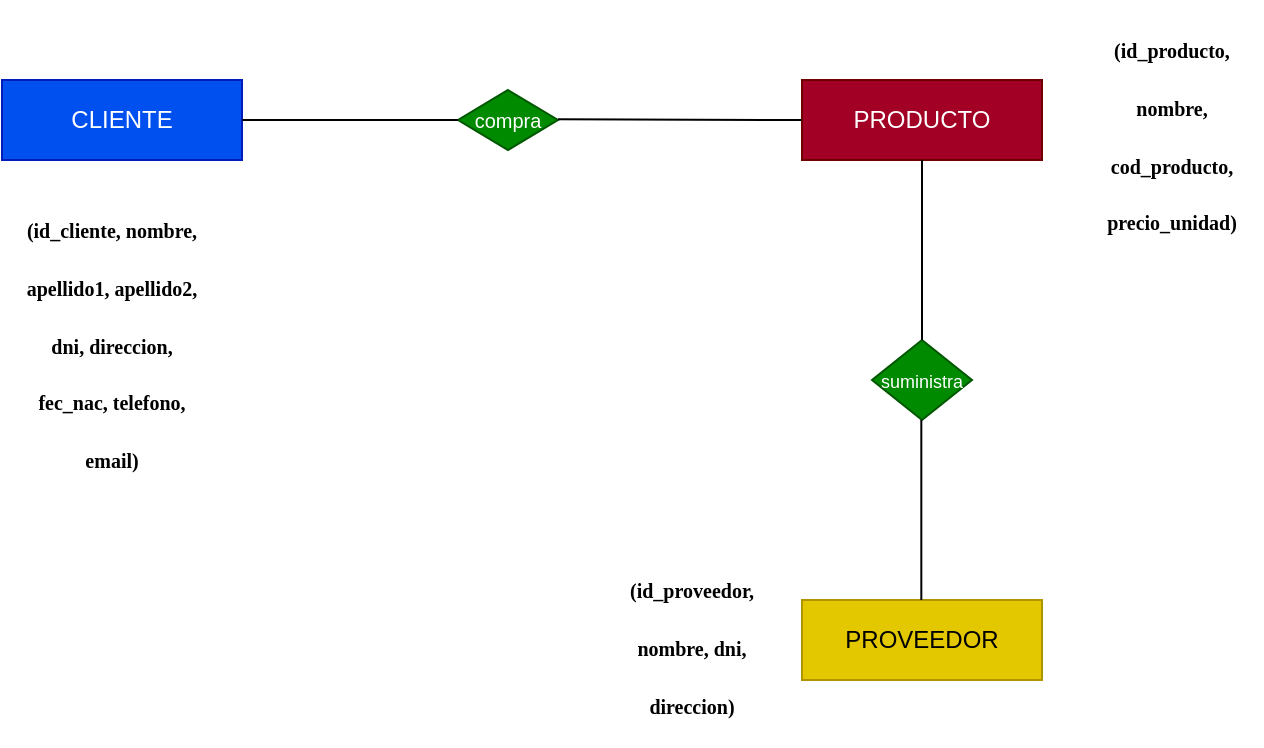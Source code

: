<mxfile version="25.0.3">
  <diagram id="C5RBs43oDa-KdzZeNtuy" name="Page-1">
    <mxGraphModel dx="868" dy="523" grid="1" gridSize="10" guides="1" tooltips="1" connect="1" arrows="1" fold="1" page="1" pageScale="1" pageWidth="827" pageHeight="1169" math="0" shadow="0">
      <root>
        <mxCell id="WIyWlLk6GJQsqaUBKTNV-0" />
        <mxCell id="WIyWlLk6GJQsqaUBKTNV-1" parent="WIyWlLk6GJQsqaUBKTNV-0" />
        <mxCell id="y8aNmmkMi7sOjjh3Quq4-0" value="CLIENTE" style="rounded=0;whiteSpace=wrap;html=1;fillColor=#0050ef;fontColor=#ffffff;strokeColor=#001DBC;" vertex="1" parent="WIyWlLk6GJQsqaUBKTNV-1">
          <mxGeometry x="160" y="160" width="120" height="40" as="geometry" />
        </mxCell>
        <mxCell id="y8aNmmkMi7sOjjh3Quq4-1" value="PRODUCTO" style="rounded=0;whiteSpace=wrap;html=1;fillColor=#a20025;fontColor=#ffffff;strokeColor=#6F0000;" vertex="1" parent="WIyWlLk6GJQsqaUBKTNV-1">
          <mxGeometry x="560" y="160" width="120" height="40" as="geometry" />
        </mxCell>
        <mxCell id="y8aNmmkMi7sOjjh3Quq4-2" value="PROVEEDOR" style="rounded=0;whiteSpace=wrap;html=1;fillColor=#e3c800;fontColor=#000000;strokeColor=#B09500;" vertex="1" parent="WIyWlLk6GJQsqaUBKTNV-1">
          <mxGeometry x="560" y="420" width="120" height="40" as="geometry" />
        </mxCell>
        <mxCell id="y8aNmmkMi7sOjjh3Quq4-3" value="&lt;font style=&quot;font-size: 10px;&quot;&gt;compra&lt;/font&gt;" style="rhombus;whiteSpace=wrap;html=1;fillColor=#008a00;fontColor=#ffffff;strokeColor=#005700;" vertex="1" parent="WIyWlLk6GJQsqaUBKTNV-1">
          <mxGeometry x="388" y="165" width="50" height="30" as="geometry" />
        </mxCell>
        <mxCell id="y8aNmmkMi7sOjjh3Quq4-4" value="&lt;font style=&quot;font-size: 9px;&quot;&gt;suministra&lt;/font&gt;" style="rhombus;whiteSpace=wrap;html=1;fillColor=#008a00;fontColor=#ffffff;strokeColor=#005700;" vertex="1" parent="WIyWlLk6GJQsqaUBKTNV-1">
          <mxGeometry x="595" y="290" width="50" height="40" as="geometry" />
        </mxCell>
        <mxCell id="y8aNmmkMi7sOjjh3Quq4-5" value="" style="endArrow=none;html=1;rounded=0;exitX=1;exitY=0.5;exitDx=0;exitDy=0;entryX=0;entryY=0.5;entryDx=0;entryDy=0;" edge="1" parent="WIyWlLk6GJQsqaUBKTNV-1" source="y8aNmmkMi7sOjjh3Quq4-0" target="y8aNmmkMi7sOjjh3Quq4-3">
          <mxGeometry width="50" height="50" relative="1" as="geometry">
            <mxPoint x="420" y="330" as="sourcePoint" />
            <mxPoint x="470" y="280" as="targetPoint" />
          </mxGeometry>
        </mxCell>
        <mxCell id="y8aNmmkMi7sOjjh3Quq4-6" value="" style="endArrow=none;html=1;rounded=0;exitX=1;exitY=0.5;exitDx=0;exitDy=0;entryX=0;entryY=0.5;entryDx=0;entryDy=0;" edge="1" parent="WIyWlLk6GJQsqaUBKTNV-1" target="y8aNmmkMi7sOjjh3Quq4-1">
          <mxGeometry width="50" height="50" relative="1" as="geometry">
            <mxPoint x="438" y="179.66" as="sourcePoint" />
            <mxPoint x="546" y="179.66" as="targetPoint" />
          </mxGeometry>
        </mxCell>
        <mxCell id="y8aNmmkMi7sOjjh3Quq4-8" value="" style="endArrow=none;html=1;rounded=0;exitX=0.5;exitY=0;exitDx=0;exitDy=0;entryX=0.5;entryY=1;entryDx=0;entryDy=0;" edge="1" parent="WIyWlLk6GJQsqaUBKTNV-1" source="y8aNmmkMi7sOjjh3Quq4-4" target="y8aNmmkMi7sOjjh3Quq4-1">
          <mxGeometry width="50" height="50" relative="1" as="geometry">
            <mxPoint x="540" y="230" as="sourcePoint" />
            <mxPoint x="662" y="230.34" as="targetPoint" />
          </mxGeometry>
        </mxCell>
        <mxCell id="y8aNmmkMi7sOjjh3Quq4-9" value="" style="endArrow=none;html=1;rounded=0;exitX=0.5;exitY=0;exitDx=0;exitDy=0;entryX=0.5;entryY=1;entryDx=0;entryDy=0;" edge="1" parent="WIyWlLk6GJQsqaUBKTNV-1">
          <mxGeometry width="50" height="50" relative="1" as="geometry">
            <mxPoint x="619.66" y="420" as="sourcePoint" />
            <mxPoint x="619.66" y="330" as="targetPoint" />
          </mxGeometry>
        </mxCell>
        <mxCell id="y8aNmmkMi7sOjjh3Quq4-10" value="&lt;h1 style=&quot;margin-top: 0px;&quot;&gt;&lt;font face=&quot;Comic Sans MS&quot; size=&quot;1&quot;&gt;(id_cliente, nombre, apellido1, apellido2, dni, direccion, fec_nac, telefono, email)&lt;/font&gt;&lt;/h1&gt;" style="text;html=1;whiteSpace=wrap;overflow=hidden;rounded=0;align=center;" vertex="1" parent="WIyWlLk6GJQsqaUBKTNV-1">
          <mxGeometry x="170" y="210" width="90" height="210" as="geometry" />
        </mxCell>
        <mxCell id="y8aNmmkMi7sOjjh3Quq4-11" value="&lt;h1 style=&quot;margin-top: 0px;&quot;&gt;&lt;font face=&quot;Comic Sans MS&quot; size=&quot;1&quot;&gt;(id_producto, nombre, cod_producto, precio_unidad)&lt;/font&gt;&lt;/h1&gt;" style="text;html=1;whiteSpace=wrap;overflow=hidden;rounded=0;align=center;" vertex="1" parent="WIyWlLk6GJQsqaUBKTNV-1">
          <mxGeometry x="700" y="120" width="90" height="130" as="geometry" />
        </mxCell>
        <mxCell id="y8aNmmkMi7sOjjh3Quq4-12" value="&lt;h1 style=&quot;margin-top: 0px;&quot;&gt;&lt;font face=&quot;Comic Sans MS&quot; size=&quot;1&quot;&gt;(id_proveedor, nombre, dni, direccion)&lt;/font&gt;&lt;/h1&gt;" style="text;html=1;whiteSpace=wrap;overflow=hidden;rounded=0;align=center;" vertex="1" parent="WIyWlLk6GJQsqaUBKTNV-1">
          <mxGeometry x="460" y="390" width="90" height="100" as="geometry" />
        </mxCell>
      </root>
    </mxGraphModel>
  </diagram>
</mxfile>
